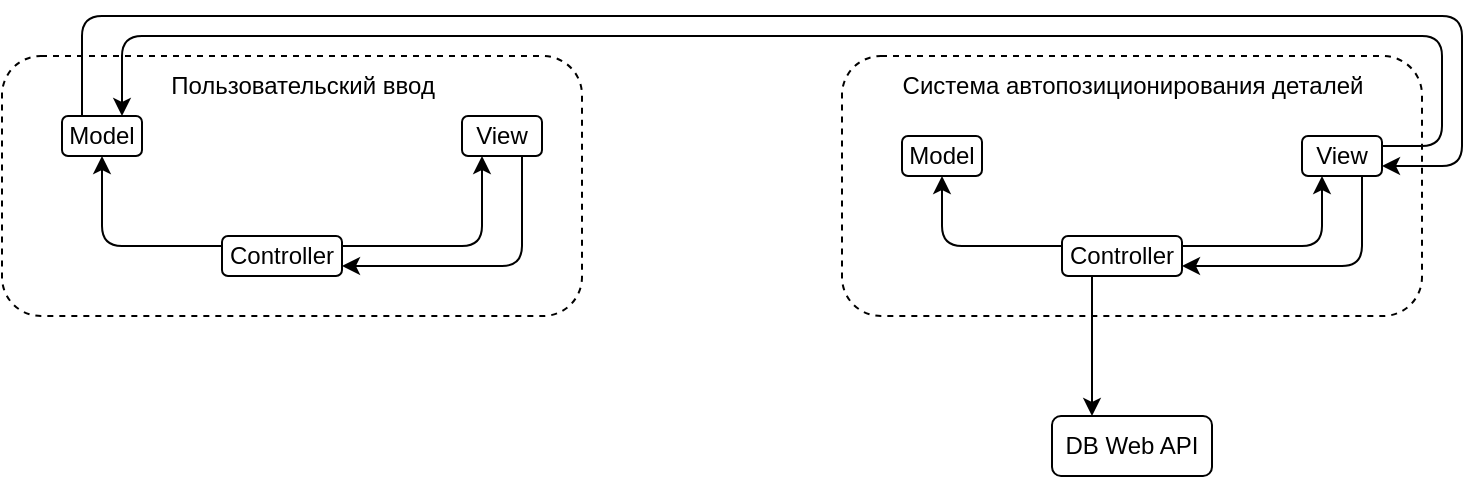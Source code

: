<mxfile version="20.3.0" type="device" pages="3"><diagram id="b2pAXBZ1IymI3xiM9-s3" name="Architecture"><mxGraphModel dx="1422" dy="875" grid="1" gridSize="10" guides="1" tooltips="1" connect="1" arrows="1" fold="1" page="1" pageScale="1" pageWidth="850" pageHeight="1100" math="0" shadow="0"><root><mxCell id="0"/><mxCell id="1" parent="0"/><mxCell id="goWVybBgfBLZY133v8AR-5" value="" style="rounded=1;whiteSpace=wrap;html=1;fillColor=none;dashed=1;" parent="1" vertex="1"><mxGeometry x="470" y="310" width="290" height="130" as="geometry"/></mxCell><mxCell id="goWVybBgfBLZY133v8AR-1" value="Model" style="rounded=1;whiteSpace=wrap;html=1;" parent="1" vertex="1"><mxGeometry x="500" y="350" width="40" height="20" as="geometry"/></mxCell><mxCell id="goWVybBgfBLZY133v8AR-2" value="View" style="rounded=1;whiteSpace=wrap;html=1;" parent="1" vertex="1"><mxGeometry x="700" y="350" width="40" height="20" as="geometry"/></mxCell><mxCell id="goWVybBgfBLZY133v8AR-4" value="Controller" style="rounded=1;whiteSpace=wrap;html=1;" parent="1" vertex="1"><mxGeometry x="580" y="400" width="60" height="20" as="geometry"/></mxCell><mxCell id="goWVybBgfBLZY133v8AR-6" value="" style="endArrow=classic;html=1;rounded=1;exitX=0.75;exitY=1;exitDx=0;exitDy=0;entryX=1;entryY=0.75;entryDx=0;entryDy=0;" parent="1" source="goWVybBgfBLZY133v8AR-2" target="goWVybBgfBLZY133v8AR-4" edge="1"><mxGeometry width="50" height="50" relative="1" as="geometry"><mxPoint x="660" y="410" as="sourcePoint"/><mxPoint x="710" y="360" as="targetPoint"/><Array as="points"><mxPoint x="730" y="415"/></Array></mxGeometry></mxCell><mxCell id="goWVybBgfBLZY133v8AR-7" value="" style="endArrow=classic;html=1;rounded=1;exitX=0;exitY=0.25;exitDx=0;exitDy=0;entryX=0.5;entryY=1;entryDx=0;entryDy=0;" parent="1" source="goWVybBgfBLZY133v8AR-4" target="goWVybBgfBLZY133v8AR-1" edge="1"><mxGeometry width="50" height="50" relative="1" as="geometry"><mxPoint x="470" y="440" as="sourcePoint"/><mxPoint x="520" y="390" as="targetPoint"/><Array as="points"><mxPoint x="520" y="405"/></Array></mxGeometry></mxCell><mxCell id="goWVybBgfBLZY133v8AR-8" value="" style="endArrow=classic;html=1;rounded=1;exitX=1;exitY=0.25;exitDx=0;exitDy=0;entryX=0.25;entryY=1;entryDx=0;entryDy=0;" parent="1" source="goWVybBgfBLZY133v8AR-4" target="goWVybBgfBLZY133v8AR-2" edge="1"><mxGeometry width="50" height="50" relative="1" as="geometry"><mxPoint x="570" y="340" as="sourcePoint"/><mxPoint x="620" y="290" as="targetPoint"/><Array as="points"><mxPoint x="710" y="405"/></Array></mxGeometry></mxCell><mxCell id="goWVybBgfBLZY133v8AR-15" value="" style="rounded=1;whiteSpace=wrap;html=1;fillColor=none;dashed=1;" parent="1" vertex="1"><mxGeometry x="50" y="310" width="290" height="130" as="geometry"/></mxCell><mxCell id="goWVybBgfBLZY133v8AR-16" value="Model" style="rounded=1;whiteSpace=wrap;html=1;" parent="1" vertex="1"><mxGeometry x="80" y="340" width="40" height="20" as="geometry"/></mxCell><mxCell id="goWVybBgfBLZY133v8AR-17" value="View" style="rounded=1;whiteSpace=wrap;html=1;" parent="1" vertex="1"><mxGeometry x="280" y="340" width="40" height="20" as="geometry"/></mxCell><mxCell id="goWVybBgfBLZY133v8AR-18" value="Controller" style="rounded=1;whiteSpace=wrap;html=1;" parent="1" vertex="1"><mxGeometry x="160" y="400" width="60" height="20" as="geometry"/></mxCell><mxCell id="goWVybBgfBLZY133v8AR-19" value="" style="endArrow=classic;html=1;rounded=1;exitX=0.75;exitY=1;exitDx=0;exitDy=0;entryX=1;entryY=0.75;entryDx=0;entryDy=0;" parent="1" source="goWVybBgfBLZY133v8AR-17" target="goWVybBgfBLZY133v8AR-18" edge="1"><mxGeometry width="50" height="50" relative="1" as="geometry"><mxPoint x="240" y="410" as="sourcePoint"/><mxPoint x="290" y="360" as="targetPoint"/><Array as="points"><mxPoint x="310" y="415"/></Array></mxGeometry></mxCell><mxCell id="goWVybBgfBLZY133v8AR-20" value="" style="endArrow=classic;html=1;rounded=1;exitX=0;exitY=0.25;exitDx=0;exitDy=0;entryX=0.5;entryY=1;entryDx=0;entryDy=0;" parent="1" source="goWVybBgfBLZY133v8AR-18" target="goWVybBgfBLZY133v8AR-16" edge="1"><mxGeometry width="50" height="50" relative="1" as="geometry"><mxPoint x="50" y="440" as="sourcePoint"/><mxPoint x="100" y="390" as="targetPoint"/><Array as="points"><mxPoint x="100" y="405"/></Array></mxGeometry></mxCell><mxCell id="goWVybBgfBLZY133v8AR-21" value="" style="endArrow=classic;html=1;rounded=1;exitX=1;exitY=0.25;exitDx=0;exitDy=0;entryX=0.25;entryY=1;entryDx=0;entryDy=0;" parent="1" source="goWVybBgfBLZY133v8AR-18" target="goWVybBgfBLZY133v8AR-17" edge="1"><mxGeometry width="50" height="50" relative="1" as="geometry"><mxPoint x="150" y="340" as="sourcePoint"/><mxPoint x="200" y="290" as="targetPoint"/><Array as="points"><mxPoint x="290" y="405"/></Array></mxGeometry></mxCell><mxCell id="goWVybBgfBLZY133v8AR-22" value="Пользовательский ввод" style="text;html=1;align=center;verticalAlign=middle;resizable=0;points=[];autosize=1;strokeColor=none;fillColor=none;" parent="1" vertex="1"><mxGeometry x="120" y="310" width="160" height="30" as="geometry"/></mxCell><mxCell id="goWVybBgfBLZY133v8AR-23" value="Система автопозиционирования деталей" style="text;html=1;align=center;verticalAlign=middle;resizable=0;points=[];autosize=1;strokeColor=none;fillColor=none;" parent="1" vertex="1"><mxGeometry x="490" y="310" width="250" height="30" as="geometry"/></mxCell><mxCell id="goWVybBgfBLZY133v8AR-24" value="DB Web API" style="rounded=1;whiteSpace=wrap;html=1;" parent="1" vertex="1"><mxGeometry x="575" y="490" width="80" height="30" as="geometry"/></mxCell><mxCell id="goWVybBgfBLZY133v8AR-25" value="" style="endArrow=classic;html=1;rounded=1;entryX=0.25;entryY=0;entryDx=0;entryDy=0;exitX=0.25;exitY=1;exitDx=0;exitDy=0;" parent="1" source="goWVybBgfBLZY133v8AR-4" target="goWVybBgfBLZY133v8AR-24" edge="1"><mxGeometry width="50" height="50" relative="1" as="geometry"><mxPoint x="420" y="575" as="sourcePoint"/><mxPoint x="470" y="525" as="targetPoint"/></mxGeometry></mxCell><mxCell id="goWVybBgfBLZY133v8AR-26" value="" style="endArrow=classic;html=1;rounded=1;exitX=0.25;exitY=0;exitDx=0;exitDy=0;entryX=1;entryY=0.75;entryDx=0;entryDy=0;" parent="1" source="goWVybBgfBLZY133v8AR-16" target="goWVybBgfBLZY133v8AR-2" edge="1"><mxGeometry width="50" height="50" relative="1" as="geometry"><mxPoint x="360" y="300" as="sourcePoint"/><mxPoint x="690" y="260" as="targetPoint"/><Array as="points"><mxPoint x="90" y="290"/><mxPoint x="780" y="290"/><mxPoint x="780" y="365"/></Array></mxGeometry></mxCell><mxCell id="goWVybBgfBLZY133v8AR-34" value="" style="endArrow=classic;html=1;rounded=1;exitX=1;exitY=0.25;exitDx=0;exitDy=0;entryX=0.75;entryY=0;entryDx=0;entryDy=0;" parent="1" source="goWVybBgfBLZY133v8AR-2" target="goWVybBgfBLZY133v8AR-16" edge="1"><mxGeometry width="50" height="50" relative="1" as="geometry"><mxPoint x="420" y="410" as="sourcePoint"/><mxPoint x="160" y="300" as="targetPoint"/><Array as="points"><mxPoint x="770" y="355"/><mxPoint x="770" y="300"/><mxPoint x="110" y="300"/></Array></mxGeometry></mxCell></root></mxGraphModel></diagram><diagram id="29oqQ84dLJjpWLytw2sZ" name="Class Diagram"><mxGraphModel dx="1422" dy="875" grid="1" gridSize="10" guides="1" tooltips="1" connect="1" arrows="1" fold="1" page="1" pageScale="1" pageWidth="850" pageHeight="1100" math="0" shadow="0"><root><mxCell id="0"/><mxCell id="1" parent="0"/><mxCell id="BbXXG1fr8B5Lqqo5JhzH-68" value="" style="rounded=1;whiteSpace=wrap;html=1;fillColor=none;dashed=1;" parent="1" vertex="1"><mxGeometry x="380" y="430" width="400" height="220" as="geometry"/></mxCell><mxCell id="BbXXG1fr8B5Lqqo5JhzH-1" value="SingulaView" style="swimlane;fontStyle=1;align=center;verticalAlign=top;childLayout=stackLayout;horizontal=1;startSize=26;horizontalStack=0;resizeParent=1;resizeParentMax=0;resizeLast=0;collapsible=1;marginBottom=0;" parent="1" vertex="1"><mxGeometry x="100" y="200" width="160" height="86" as="geometry"/></mxCell><mxCell id="BbXXG1fr8B5Lqqo5JhzH-2" value="+ field: type" style="text;strokeColor=none;fillColor=none;align=left;verticalAlign=top;spacingLeft=4;spacingRight=4;overflow=hidden;rotatable=0;points=[[0,0.5],[1,0.5]];portConstraint=eastwest;" parent="BbXXG1fr8B5Lqqo5JhzH-1" vertex="1"><mxGeometry y="26" width="160" height="26" as="geometry"/></mxCell><mxCell id="BbXXG1fr8B5Lqqo5JhzH-3" value="" style="line;strokeWidth=1;fillColor=none;align=left;verticalAlign=middle;spacingTop=-1;spacingLeft=3;spacingRight=3;rotatable=0;labelPosition=right;points=[];portConstraint=eastwest;strokeColor=inherit;" parent="BbXXG1fr8B5Lqqo5JhzH-1" vertex="1"><mxGeometry y="52" width="160" height="8" as="geometry"/></mxCell><mxCell id="BbXXG1fr8B5Lqqo5JhzH-4" value="+ method(type): type" style="text;strokeColor=none;fillColor=none;align=left;verticalAlign=top;spacingLeft=4;spacingRight=4;overflow=hidden;rotatable=0;points=[[0,0.5],[1,0.5]];portConstraint=eastwest;" parent="BbXXG1fr8B5Lqqo5JhzH-1" vertex="1"><mxGeometry y="60" width="160" height="26" as="geometry"/></mxCell><mxCell id="BbXXG1fr8B5Lqqo5JhzH-5" value="MonoBehaviour" style="swimlane;fontStyle=1;align=center;verticalAlign=top;childLayout=stackLayout;horizontal=1;startSize=26;horizontalStack=0;resizeParent=1;resizeParentMax=0;resizeLast=0;collapsible=1;marginBottom=0;" parent="1" vertex="1"><mxGeometry x="100" y="50" width="160" height="86" as="geometry"/></mxCell><mxCell id="BbXXG1fr8B5Lqqo5JhzH-6" value="+ field: type" style="text;strokeColor=none;fillColor=none;align=left;verticalAlign=top;spacingLeft=4;spacingRight=4;overflow=hidden;rotatable=0;points=[[0,0.5],[1,0.5]];portConstraint=eastwest;" parent="BbXXG1fr8B5Lqqo5JhzH-5" vertex="1"><mxGeometry y="26" width="160" height="26" as="geometry"/></mxCell><mxCell id="BbXXG1fr8B5Lqqo5JhzH-7" value="" style="line;strokeWidth=1;fillColor=none;align=left;verticalAlign=middle;spacingTop=-1;spacingLeft=3;spacingRight=3;rotatable=0;labelPosition=right;points=[];portConstraint=eastwest;strokeColor=inherit;" parent="BbXXG1fr8B5Lqqo5JhzH-5" vertex="1"><mxGeometry y="52" width="160" height="8" as="geometry"/></mxCell><mxCell id="BbXXG1fr8B5Lqqo5JhzH-8" value="+ method(type): type" style="text;strokeColor=none;fillColor=none;align=left;verticalAlign=top;spacingLeft=4;spacingRight=4;overflow=hidden;rotatable=0;points=[[0,0.5],[1,0.5]];portConstraint=eastwest;" parent="BbXXG1fr8B5Lqqo5JhzH-5" vertex="1"><mxGeometry y="60" width="160" height="26" as="geometry"/></mxCell><mxCell id="BbXXG1fr8B5Lqqo5JhzH-9" value="" style="endArrow=block;endSize=6;endFill=0;html=1;rounded=1;" parent="1" source="BbXXG1fr8B5Lqqo5JhzH-1" target="BbXXG1fr8B5Lqqo5JhzH-5" edge="1"><mxGeometry width="160" relative="1" as="geometry"><mxPoint x="120" y="230" as="sourcePoint"/><mxPoint x="280" y="230" as="targetPoint"/></mxGeometry></mxCell><mxCell id="BbXXG1fr8B5Lqqo5JhzH-10" value="SingulaController" style="swimlane;fontStyle=1;align=center;verticalAlign=top;childLayout=stackLayout;horizontal=1;startSize=26;horizontalStack=0;resizeParent=1;resizeParentMax=0;resizeLast=0;collapsible=1;marginBottom=0;" parent="1" vertex="1"><mxGeometry x="400" y="200" width="160" height="86" as="geometry"><mxRectangle x="400" y="200" width="140" height="30" as="alternateBounds"/></mxGeometry></mxCell><mxCell id="BbXXG1fr8B5Lqqo5JhzH-11" value="+ field: type" style="text;strokeColor=none;fillColor=none;align=left;verticalAlign=top;spacingLeft=4;spacingRight=4;overflow=hidden;rotatable=0;points=[[0,0.5],[1,0.5]];portConstraint=eastwest;" parent="BbXXG1fr8B5Lqqo5JhzH-10" vertex="1"><mxGeometry y="26" width="160" height="26" as="geometry"/></mxCell><mxCell id="BbXXG1fr8B5Lqqo5JhzH-12" value="" style="line;strokeWidth=1;fillColor=none;align=left;verticalAlign=middle;spacingTop=-1;spacingLeft=3;spacingRight=3;rotatable=0;labelPosition=right;points=[];portConstraint=eastwest;strokeColor=inherit;" parent="BbXXG1fr8B5Lqqo5JhzH-10" vertex="1"><mxGeometry y="52" width="160" height="8" as="geometry"/></mxCell><mxCell id="BbXXG1fr8B5Lqqo5JhzH-13" value="+ method(type): type" style="text;strokeColor=none;fillColor=none;align=left;verticalAlign=top;spacingLeft=4;spacingRight=4;overflow=hidden;rotatable=0;points=[[0,0.5],[1,0.5]];portConstraint=eastwest;" parent="BbXXG1fr8B5Lqqo5JhzH-10" vertex="1"><mxGeometry y="60" width="160" height="26" as="geometry"/></mxCell><mxCell id="BbXXG1fr8B5Lqqo5JhzH-59" value="«interface» &#10;IEvent" style="swimlane;fontStyle=1;align=center;verticalAlign=top;childLayout=stackLayout;horizontal=1;startSize=40;horizontalStack=0;resizeParent=1;resizeParentMax=0;resizeLast=0;collapsible=1;marginBottom=0;" parent="1" vertex="1"><mxGeometry x="120" y="370" width="200" height="100" as="geometry"><mxRectangle x="400" y="200" width="140" height="30" as="alternateBounds"/></mxGeometry></mxCell><mxCell id="o3riQSFoW7DqZHxAbsu9-1" value="+ RegisterPimple(pimple: IPimple)" style="text;strokeColor=none;fillColor=none;align=left;verticalAlign=top;spacingLeft=4;spacingRight=4;overflow=hidden;rotatable=0;points=[[0,0.5],[1,0.5]];portConstraint=eastwest;" parent="BbXXG1fr8B5Lqqo5JhzH-59" vertex="1"><mxGeometry y="40" width="200" height="30" as="geometry"/></mxCell><mxCell id="BbXXG1fr8B5Lqqo5JhzH-62" value="+ Notify()" style="text;strokeColor=none;fillColor=none;align=left;verticalAlign=top;spacingLeft=4;spacingRight=4;overflow=hidden;rotatable=0;points=[[0,0.5],[1,0.5]];portConstraint=eastwest;" parent="BbXXG1fr8B5Lqqo5JhzH-59" vertex="1"><mxGeometry y="70" width="200" height="30" as="geometry"/></mxCell><mxCell id="BbXXG1fr8B5Lqqo5JhzH-63" value="TriggerEvent" style="swimlane;fontStyle=1;align=center;verticalAlign=top;childLayout=stackLayout;horizontal=1;startSize=26;horizontalStack=0;resizeParent=1;resizeParentMax=0;resizeLast=0;collapsible=1;marginBottom=0;" parent="1" vertex="1"><mxGeometry x="105" y="550" width="230" height="86" as="geometry"/></mxCell><mxCell id="BbXXG1fr8B5Lqqo5JhzH-65" value="" style="line;strokeWidth=1;fillColor=none;align=left;verticalAlign=middle;spacingTop=-1;spacingLeft=3;spacingRight=3;rotatable=0;labelPosition=right;points=[];portConstraint=eastwest;strokeColor=inherit;" parent="BbXXG1fr8B5Lqqo5JhzH-63" vertex="1"><mxGeometry y="26" width="230" height="8" as="geometry"/></mxCell><mxCell id="o3riQSFoW7DqZHxAbsu9-2" value="+ RegisterPimple(pimple: IPimple)" style="text;strokeColor=none;fillColor=none;align=left;verticalAlign=top;spacingLeft=4;spacingRight=4;overflow=hidden;rotatable=0;points=[[0,0.5],[1,0.5]];portConstraint=eastwest;" parent="BbXXG1fr8B5Lqqo5JhzH-63" vertex="1"><mxGeometry y="34" width="230" height="26" as="geometry"/></mxCell><mxCell id="BbXXG1fr8B5Lqqo5JhzH-66" value="+ Notify()" style="text;strokeColor=none;fillColor=none;align=left;verticalAlign=top;spacingLeft=4;spacingRight=4;overflow=hidden;rotatable=0;points=[[0,0.5],[1,0.5]];portConstraint=eastwest;" parent="BbXXG1fr8B5Lqqo5JhzH-63" vertex="1"><mxGeometry y="60" width="230" height="26" as="geometry"/></mxCell><mxCell id="BbXXG1fr8B5Lqqo5JhzH-67" value="" style="endArrow=block;endSize=6;endFill=0;html=1;rounded=1;dashed=1;" parent="1" source="BbXXG1fr8B5Lqqo5JhzH-63" target="BbXXG1fr8B5Lqqo5JhzH-59" edge="1"><mxGeometry width="160" relative="1" as="geometry"><mxPoint x="330" y="344" as="sourcePoint"/><mxPoint x="330" y="280" as="targetPoint"/></mxGeometry></mxCell><mxCell id="BbXXG1fr8B5Lqqo5JhzH-69" value="View" style="text;html=1;align=center;verticalAlign=middle;resizable=0;points=[];autosize=1;strokeColor=none;fillColor=none;" parent="1" vertex="1"><mxGeometry x="550" y="430" width="50" height="30" as="geometry"/></mxCell><mxCell id="BbXXG1fr8B5Lqqo5JhzH-70" value="" style="rounded=1;whiteSpace=wrap;html=1;fillColor=none;dashed=1;" parent="1" vertex="1"><mxGeometry x="830" y="430" width="400" height="220" as="geometry"/></mxCell><mxCell id="BbXXG1fr8B5Lqqo5JhzH-71" value="Controller" style="text;html=1;align=center;verticalAlign=middle;resizable=0;points=[];autosize=1;strokeColor=none;fillColor=none;" parent="1" vertex="1"><mxGeometry x="985" y="430" width="80" height="30" as="geometry"/></mxCell><mxCell id="BbXXG1fr8B5Lqqo5JhzH-72" value="" style="rounded=1;whiteSpace=wrap;html=1;fillColor=none;dashed=1;" parent="1" vertex="1"><mxGeometry x="610" y="740" width="400" height="220" as="geometry"/></mxCell><mxCell id="BbXXG1fr8B5Lqqo5JhzH-73" value="Model" style="text;html=1;align=center;verticalAlign=middle;resizable=0;points=[];autosize=1;strokeColor=none;fillColor=none;" parent="1" vertex="1"><mxGeometry x="775" y="740" width="60" height="30" as="geometry"/></mxCell><mxCell id="BbXXG1fr8B5Lqqo5JhzH-74" value="«interface» &#10;IPimple" style="swimlane;fontStyle=1;align=center;verticalAlign=top;childLayout=stackLayout;horizontal=1;startSize=40;horizontalStack=0;resizeParent=1;resizeParentMax=0;resizeLast=0;collapsible=1;marginBottom=0;" parent="1" vertex="1"><mxGeometry x="100" y="680" width="190" height="70" as="geometry"><mxRectangle x="400" y="200" width="140" height="30" as="alternateBounds"/></mxGeometry></mxCell><mxCell id="BbXXG1fr8B5Lqqo5JhzH-75" value="+ Update(otherCollider: Collider)" style="text;strokeColor=none;fillColor=none;align=left;verticalAlign=top;spacingLeft=4;spacingRight=4;overflow=hidden;rotatable=0;points=[[0,0.5],[1,0.5]];portConstraint=eastwest;" parent="BbXXG1fr8B5Lqqo5JhzH-74" vertex="1"><mxGeometry y="40" width="190" height="30" as="geometry"/></mxCell><mxCell id="o3riQSFoW7DqZHxAbsu9-3" value="Pimple" style="swimlane;fontStyle=1;align=center;verticalAlign=top;childLayout=stackLayout;horizontal=1;startSize=26;horizontalStack=0;resizeParent=1;resizeParentMax=0;resizeLast=0;collapsible=1;marginBottom=0;" parent="1" vertex="1"><mxGeometry x="80" y="790" width="230" height="86" as="geometry"/></mxCell><mxCell id="o3riQSFoW7DqZHxAbsu9-4" value="" style="line;strokeWidth=1;fillColor=none;align=left;verticalAlign=middle;spacingTop=-1;spacingLeft=3;spacingRight=3;rotatable=0;labelPosition=right;points=[];portConstraint=eastwest;strokeColor=inherit;" parent="o3riQSFoW7DqZHxAbsu9-3" vertex="1"><mxGeometry y="26" width="230" height="8" as="geometry"/></mxCell><mxCell id="o3riQSFoW7DqZHxAbsu9-5" value="+ RegisterPimple(pimple: IPimple)" style="text;strokeColor=none;fillColor=none;align=left;verticalAlign=top;spacingLeft=4;spacingRight=4;overflow=hidden;rotatable=0;points=[[0,0.5],[1,0.5]];portConstraint=eastwest;" parent="o3riQSFoW7DqZHxAbsu9-3" vertex="1"><mxGeometry y="34" width="230" height="26" as="geometry"/></mxCell><mxCell id="o3riQSFoW7DqZHxAbsu9-6" value="+ Notify()" style="text;strokeColor=none;fillColor=none;align=left;verticalAlign=top;spacingLeft=4;spacingRight=4;overflow=hidden;rotatable=0;points=[[0,0.5],[1,0.5]];portConstraint=eastwest;" parent="o3riQSFoW7DqZHxAbsu9-3" vertex="1"><mxGeometry y="60" width="230" height="26" as="geometry"/></mxCell></root></mxGraphModel></diagram><diagram id="g_CChOWIF5qeRqSnTq9i" name="Component Diagram"><mxGraphModel dx="2844" dy="1750" grid="1" gridSize="5" guides="1" tooltips="1" connect="1" arrows="1" fold="1" page="1" pageScale="1" pageWidth="850" pageHeight="1100" math="0" shadow="0"><root><mxCell id="0"/><mxCell id="1" parent="0"/><mxCell id="d7E1Ib1OropEkKlCk-B1-68" value="«component»&lt;br&gt;&lt;b&gt;Система автопозиционирования деталей сборок&lt;/b&gt;" style="html=1;dropTarget=0;strokeColor=#000000;verticalAlign=top;fillColor=#dae8fc;" vertex="1" parent="1"><mxGeometry x="1880" y="40" width="1120" height="920" as="geometry"/></mxCell><mxCell id="d7E1Ib1OropEkKlCk-B1-69" value="" style="shape=module;jettyWidth=8;jettyHeight=4;strokeColor=#000000;" vertex="1" parent="d7E1Ib1OropEkKlCk-B1-68"><mxGeometry x="1" width="20" height="20" relative="1" as="geometry"><mxPoint x="-27" y="7" as="offset"/></mxGeometry></mxCell><mxCell id="jCwA3_rrzpIC2rxLFmUZ-56" value="«component»&lt;br&gt;&lt;b&gt;Виртуальный тренажер &lt;br&gt;быстрого прототипирования&lt;/b&gt;" style="html=1;dropTarget=0;fillColor=#dae8fc;strokeColor=#000000;verticalAlign=middle;" vertex="1" parent="1"><mxGeometry x="1210" y="140" width="210" height="100" as="geometry"/></mxCell><mxCell id="jCwA3_rrzpIC2rxLFmUZ-57" value="" style="shape=module;jettyWidth=8;jettyHeight=4;" vertex="1" parent="jCwA3_rrzpIC2rxLFmUZ-56"><mxGeometry x="1" width="20" height="20" relative="1" as="geometry"><mxPoint x="-27" y="7" as="offset"/></mxGeometry></mxCell><mxCell id="jCwA3_rrzpIC2rxLFmUZ-32" value="«component»&lt;br&gt;&lt;b&gt;Системы разрабатываемые другими студентами&lt;/b&gt;" style="html=1;dropTarget=0;fillColor=#dae8fc;strokeColor=#000000;verticalAlign=top;" vertex="1" parent="1"><mxGeometry x="220" y="70" width="400" height="410" as="geometry"/></mxCell><mxCell id="jCwA3_rrzpIC2rxLFmUZ-33" value="" style="shape=module;jettyWidth=8;jettyHeight=4;" vertex="1" parent="jCwA3_rrzpIC2rxLFmUZ-32"><mxGeometry x="1" width="20" height="20" relative="1" as="geometry"><mxPoint x="-27" y="7" as="offset"/></mxGeometry></mxCell><mxCell id="jCwA3_rrzpIC2rxLFmUZ-1" value="«component»&lt;br&gt;&lt;b&gt;Система автопозиционирования &lt;br&gt;деталей сборок&lt;/b&gt;" style="html=1;dropTarget=0;" vertex="1" parent="1"><mxGeometry x="820" y="140" width="210" height="100" as="geometry"/></mxCell><mxCell id="jCwA3_rrzpIC2rxLFmUZ-2" value="" style="shape=module;jettyWidth=8;jettyHeight=4;" vertex="1" parent="jCwA3_rrzpIC2rxLFmUZ-1"><mxGeometry x="1" width="20" height="20" relative="1" as="geometry"><mxPoint x="-27" y="7" as="offset"/></mxGeometry></mxCell><mxCell id="jCwA3_rrzpIC2rxLFmUZ-3" value="" style="rounded=0;orthogonalLoop=1;jettySize=auto;html=1;endArrow=none;endFill=0;sketch=0;sourcePerimeterSpacing=0;targetPerimeterSpacing=0;exitX=1;exitY=0.75;exitDx=0;exitDy=0;" edge="1" target="jCwA3_rrzpIC2rxLFmUZ-5" parent="1" source="jCwA3_rrzpIC2rxLFmUZ-1"><mxGeometry relative="1" as="geometry"><mxPoint x="1130" y="215" as="sourcePoint"/></mxGeometry></mxCell><mxCell id="jCwA3_rrzpIC2rxLFmUZ-4" value="" style="rounded=0;orthogonalLoop=1;jettySize=auto;html=1;endArrow=halfCircle;endFill=0;entryX=0.5;entryY=0.5;endSize=6;strokeWidth=1;sketch=0;exitX=0;exitY=0.75;exitDx=0;exitDy=0;" edge="1" target="jCwA3_rrzpIC2rxLFmUZ-5" parent="1" source="jCwA3_rrzpIC2rxLFmUZ-56"><mxGeometry relative="1" as="geometry"><mxPoint x="1240" y="215" as="sourcePoint"/></mxGeometry></mxCell><mxCell id="jCwA3_rrzpIC2rxLFmUZ-5" value="" style="ellipse;whiteSpace=wrap;html=1;align=center;aspect=fixed;resizable=0;points=[];outlineConnect=0;sketch=0;" vertex="1" parent="1"><mxGeometry x="1100" y="210" width="10" height="10" as="geometry"/></mxCell><mxCell id="jCwA3_rrzpIC2rxLFmUZ-6" value="" style="rounded=0;orthogonalLoop=1;jettySize=auto;html=1;endArrow=none;endFill=0;sketch=0;sourcePerimeterSpacing=0;targetPerimeterSpacing=0;exitX=1;exitY=0.25;exitDx=0;exitDy=0;" edge="1" target="jCwA3_rrzpIC2rxLFmUZ-8" parent="1" source="jCwA3_rrzpIC2rxLFmUZ-1"><mxGeometry relative="1" as="geometry"><mxPoint x="1105" y="180" as="sourcePoint"/></mxGeometry></mxCell><mxCell id="jCwA3_rrzpIC2rxLFmUZ-7" value="" style="rounded=0;orthogonalLoop=1;jettySize=auto;html=1;endArrow=halfCircle;endFill=0;entryX=0.5;entryY=0.5;endSize=6;strokeWidth=1;sketch=0;exitX=0;exitY=0.25;exitDx=0;exitDy=0;" edge="1" target="jCwA3_rrzpIC2rxLFmUZ-8" parent="1" source="jCwA3_rrzpIC2rxLFmUZ-56"><mxGeometry relative="1" as="geometry"><mxPoint x="1240" y="165" as="sourcePoint"/></mxGeometry></mxCell><mxCell id="jCwA3_rrzpIC2rxLFmUZ-8" value="" style="ellipse;whiteSpace=wrap;html=1;align=center;aspect=fixed;resizable=0;points=[];outlineConnect=0;sketch=0;" vertex="1" parent="1"><mxGeometry x="1100" y="160" width="10" height="10" as="geometry"/></mxCell><mxCell id="jCwA3_rrzpIC2rxLFmUZ-13" value="Модели сборок сложных технических систем" style="rounded=1;whiteSpace=wrap;html=1;strokeColor=none;fillColor=none;" vertex="1" parent="1"><mxGeometry x="1050" y="120" width="150" height="40" as="geometry"/></mxCell><mxCell id="jCwA3_rrzpIC2rxLFmUZ-14" value="Информация о прогрессе сборки" style="rounded=1;whiteSpace=wrap;html=1;strokeColor=none;fillColor=none;" vertex="1" parent="1"><mxGeometry x="1035" y="220" width="140" height="40" as="geometry"/></mxCell><mxCell id="jCwA3_rrzpIC2rxLFmUZ-15" value="«component»&lt;br&gt;&lt;b&gt;Система интеграции базы данных &lt;br&gt;для хранения моделей &lt;br&gt;компонентов сборки&lt;/b&gt;" style="html=1;dropTarget=0;" vertex="1" parent="1"><mxGeometry x="300" y="140" width="220" height="100" as="geometry"/></mxCell><mxCell id="jCwA3_rrzpIC2rxLFmUZ-16" value="" style="shape=module;jettyWidth=8;jettyHeight=4;" vertex="1" parent="jCwA3_rrzpIC2rxLFmUZ-15"><mxGeometry x="1" width="20" height="20" relative="1" as="geometry"><mxPoint x="-27" y="7" as="offset"/></mxGeometry></mxCell><mxCell id="jCwA3_rrzpIC2rxLFmUZ-17" value="" style="rounded=0;orthogonalLoop=1;jettySize=auto;html=1;endArrow=none;endFill=0;sketch=0;sourcePerimeterSpacing=0;targetPerimeterSpacing=0;exitX=1;exitY=0.5;exitDx=0;exitDy=0;" edge="1" target="jCwA3_rrzpIC2rxLFmUZ-19" parent="1" source="jCwA3_rrzpIC2rxLFmUZ-36"><mxGeometry relative="1" as="geometry"><mxPoint x="610" y="80" as="sourcePoint"/><Array as="points"/></mxGeometry></mxCell><mxCell id="jCwA3_rrzpIC2rxLFmUZ-18" value="" style="rounded=0;orthogonalLoop=1;jettySize=auto;html=1;endArrow=halfCircle;endFill=0;entryX=0.5;entryY=0.5;endSize=6;strokeWidth=1;sketch=0;exitX=0;exitY=0.25;exitDx=0;exitDy=0;" edge="1" target="jCwA3_rrzpIC2rxLFmUZ-19" parent="1" source="jCwA3_rrzpIC2rxLFmUZ-1"><mxGeometry relative="1" as="geometry"><mxPoint x="750" y="140" as="sourcePoint"/><Array as="points"><mxPoint x="800" y="115"/></Array></mxGeometry></mxCell><mxCell id="jCwA3_rrzpIC2rxLFmUZ-19" value="" style="ellipse;whiteSpace=wrap;html=1;align=center;aspect=fixed;resizable=0;points=[];outlineConnect=0;sketch=0;" vertex="1" parent="1"><mxGeometry x="750" y="110" width="10" height="10" as="geometry"/></mxCell><mxCell id="jCwA3_rrzpIC2rxLFmUZ-20" value="" style="rounded=0;orthogonalLoop=1;jettySize=auto;html=1;endArrow=none;endFill=0;sketch=0;sourcePerimeterSpacing=0;targetPerimeterSpacing=0;exitX=1;exitY=0.5;exitDx=0;exitDy=0;" edge="1" target="jCwA3_rrzpIC2rxLFmUZ-22" parent="1" source="jCwA3_rrzpIC2rxLFmUZ-37"><mxGeometry relative="1" as="geometry"><mxPoint x="600" y="245" as="sourcePoint"/></mxGeometry></mxCell><mxCell id="jCwA3_rrzpIC2rxLFmUZ-21" value="" style="rounded=0;orthogonalLoop=1;jettySize=auto;html=1;endArrow=halfCircle;endFill=0;entryX=0.5;entryY=0.5;endSize=6;strokeWidth=1;sketch=0;exitX=0;exitY=0.5;exitDx=0;exitDy=0;" edge="1" target="jCwA3_rrzpIC2rxLFmUZ-22" parent="1" source="jCwA3_rrzpIC2rxLFmUZ-1"><mxGeometry relative="1" as="geometry"><mxPoint x="760" y="245" as="sourcePoint"/></mxGeometry></mxCell><mxCell id="jCwA3_rrzpIC2rxLFmUZ-22" value="" style="ellipse;whiteSpace=wrap;html=1;align=center;aspect=fixed;resizable=0;points=[];outlineConnect=0;sketch=0;" vertex="1" parent="1"><mxGeometry x="750" y="185" width="10" height="10" as="geometry"/></mxCell><mxCell id="jCwA3_rrzpIC2rxLFmUZ-23" value="" style="rounded=0;orthogonalLoop=1;jettySize=auto;html=1;endArrow=none;endFill=0;sketch=0;sourcePerimeterSpacing=0;targetPerimeterSpacing=0;exitX=1;exitY=0.5;exitDx=0;exitDy=0;" edge="1" target="jCwA3_rrzpIC2rxLFmUZ-25" parent="1" source="jCwA3_rrzpIC2rxLFmUZ-38"><mxGeometry relative="1" as="geometry"><mxPoint x="620" y="250" as="sourcePoint"/><Array as="points"/></mxGeometry></mxCell><mxCell id="jCwA3_rrzpIC2rxLFmUZ-24" value="" style="rounded=0;orthogonalLoop=1;jettySize=auto;html=1;endArrow=halfCircle;endFill=0;entryX=0.5;entryY=0.5;endSize=6;strokeWidth=1;sketch=0;exitX=0;exitY=0.75;exitDx=0;exitDy=0;" edge="1" target="jCwA3_rrzpIC2rxLFmUZ-25" parent="1" source="jCwA3_rrzpIC2rxLFmUZ-1"><mxGeometry relative="1" as="geometry"><mxPoint x="750" y="255" as="sourcePoint"/><Array as="points"><mxPoint x="800" y="265"/></Array></mxGeometry></mxCell><mxCell id="jCwA3_rrzpIC2rxLFmUZ-25" value="" style="ellipse;whiteSpace=wrap;html=1;align=center;aspect=fixed;resizable=0;points=[];outlineConnect=0;sketch=0;" vertex="1" parent="1"><mxGeometry x="750" y="260" width="10" height="10" as="geometry"/></mxCell><mxCell id="jCwA3_rrzpIC2rxLFmUZ-27" value="Файл описывающий места соединений для каждой модели деталей сборки&amp;nbsp;" style="rounded=1;whiteSpace=wrap;html=1;strokeColor=none;fillColor=none;" vertex="1" parent="1"><mxGeometry x="640" y="40" width="160" height="70" as="geometry"/></mxCell><mxCell id="jCwA3_rrzpIC2rxLFmUZ-28" value="Файл описывающий иерархию соединений деталей сборки" style="rounded=1;whiteSpace=wrap;html=1;strokeColor=none;fillColor=none;" vertex="1" parent="1"><mxGeometry x="655" y="130" width="130" height="45" as="geometry"/></mxCell><mxCell id="jCwA3_rrzpIC2rxLFmUZ-29" value="Оптимизированные модели деталей сборок" style="rounded=1;whiteSpace=wrap;html=1;strokeColor=none;fillColor=none;" vertex="1" parent="1"><mxGeometry x="650" y="227.5" width="140" height="25" as="geometry"/></mxCell><mxCell id="jCwA3_rrzpIC2rxLFmUZ-30" value="«component»&lt;br&gt;&lt;b&gt;Система экспорта моделей &lt;br&gt;сложных технических систем&lt;/b&gt;" style="html=1;dropTarget=0;" vertex="1" parent="1"><mxGeometry x="300" y="360" width="220" height="100" as="geometry"/></mxCell><mxCell id="jCwA3_rrzpIC2rxLFmUZ-31" value="" style="shape=module;jettyWidth=8;jettyHeight=4;" vertex="1" parent="jCwA3_rrzpIC2rxLFmUZ-30"><mxGeometry x="1" width="20" height="20" relative="1" as="geometry"><mxPoint x="-27" y="7" as="offset"/></mxGeometry></mxCell><mxCell id="jCwA3_rrzpIC2rxLFmUZ-36" value="" style="rounded=0;whiteSpace=wrap;html=1;fillColor=#dae8fc;strokeColor=#000000;" vertex="1" parent="1"><mxGeometry x="610" y="105" width="20" height="20" as="geometry"/></mxCell><mxCell id="jCwA3_rrzpIC2rxLFmUZ-37" value="" style="rounded=0;whiteSpace=wrap;html=1;fillColor=#dae8fc;strokeColor=#000000;" vertex="1" parent="1"><mxGeometry x="610" y="180" width="20" height="20" as="geometry"/></mxCell><mxCell id="jCwA3_rrzpIC2rxLFmUZ-38" value="" style="rounded=0;whiteSpace=wrap;html=1;fillColor=#dae8fc;strokeColor=#000000;" vertex="1" parent="1"><mxGeometry x="610" y="255" width="20" height="20" as="geometry"/></mxCell><mxCell id="jCwA3_rrzpIC2rxLFmUZ-39" value="" style="rounded=0;orthogonalLoop=1;jettySize=auto;html=1;endArrow=none;endFill=0;sketch=0;sourcePerimeterSpacing=0;targetPerimeterSpacing=0;exitX=1;exitY=0.25;exitDx=0;exitDy=0;" edge="1" target="jCwA3_rrzpIC2rxLFmUZ-41" parent="1" source="jCwA3_rrzpIC2rxLFmUZ-15"><mxGeometry relative="1" as="geometry"><mxPoint x="530" y="105" as="sourcePoint"/></mxGeometry></mxCell><mxCell id="jCwA3_rrzpIC2rxLFmUZ-40" value="" style="rounded=0;orthogonalLoop=1;jettySize=auto;html=1;endArrow=halfCircle;endFill=0;entryX=0.5;entryY=0.5;endSize=6;strokeWidth=1;sketch=0;exitX=0;exitY=0.5;exitDx=0;exitDy=0;" edge="1" target="jCwA3_rrzpIC2rxLFmUZ-41" parent="1" source="jCwA3_rrzpIC2rxLFmUZ-36"><mxGeometry relative="1" as="geometry"><mxPoint x="570" y="105" as="sourcePoint"/></mxGeometry></mxCell><mxCell id="jCwA3_rrzpIC2rxLFmUZ-41" value="" style="ellipse;whiteSpace=wrap;html=1;align=center;aspect=fixed;resizable=0;points=[];outlineConnect=0;sketch=0;strokeColor=#000000;" vertex="1" parent="1"><mxGeometry x="550" y="160" width="10" height="10" as="geometry"/></mxCell><mxCell id="jCwA3_rrzpIC2rxLFmUZ-42" value="" style="rounded=0;orthogonalLoop=1;jettySize=auto;html=1;endArrow=none;endFill=0;sketch=0;sourcePerimeterSpacing=0;targetPerimeterSpacing=0;exitX=1;exitY=0.5;exitDx=0;exitDy=0;" edge="1" target="jCwA3_rrzpIC2rxLFmUZ-44" parent="1" source="jCwA3_rrzpIC2rxLFmUZ-15"><mxGeometry relative="1" as="geometry"><mxPoint x="540" y="200" as="sourcePoint"/></mxGeometry></mxCell><mxCell id="jCwA3_rrzpIC2rxLFmUZ-43" value="" style="rounded=0;orthogonalLoop=1;jettySize=auto;html=1;endArrow=halfCircle;endFill=0;entryX=0.5;entryY=0.5;endSize=6;strokeWidth=1;sketch=0;exitX=0;exitY=0.5;exitDx=0;exitDy=0;" edge="1" target="jCwA3_rrzpIC2rxLFmUZ-44" parent="1" source="jCwA3_rrzpIC2rxLFmUZ-37"><mxGeometry relative="1" as="geometry"><mxPoint x="580" y="200" as="sourcePoint"/></mxGeometry></mxCell><mxCell id="jCwA3_rrzpIC2rxLFmUZ-44" value="" style="ellipse;whiteSpace=wrap;html=1;align=center;aspect=fixed;resizable=0;points=[];outlineConnect=0;sketch=0;strokeColor=#000000;" vertex="1" parent="1"><mxGeometry x="550" y="185" width="10" height="10" as="geometry"/></mxCell><mxCell id="jCwA3_rrzpIC2rxLFmUZ-45" value="" style="rounded=0;orthogonalLoop=1;jettySize=auto;html=1;endArrow=none;endFill=0;sketch=0;sourcePerimeterSpacing=0;targetPerimeterSpacing=0;exitX=1;exitY=0.75;exitDx=0;exitDy=0;" edge="1" target="jCwA3_rrzpIC2rxLFmUZ-47" parent="1" source="jCwA3_rrzpIC2rxLFmUZ-15"><mxGeometry relative="1" as="geometry"><mxPoint x="540" y="245" as="sourcePoint"/></mxGeometry></mxCell><mxCell id="jCwA3_rrzpIC2rxLFmUZ-46" value="" style="rounded=0;orthogonalLoop=1;jettySize=auto;html=1;endArrow=halfCircle;endFill=0;entryX=0.5;entryY=0.5;endSize=6;strokeWidth=1;sketch=0;exitX=0;exitY=0.5;exitDx=0;exitDy=0;" edge="1" target="jCwA3_rrzpIC2rxLFmUZ-47" parent="1" source="jCwA3_rrzpIC2rxLFmUZ-38"><mxGeometry relative="1" as="geometry"><mxPoint x="580" y="245" as="sourcePoint"/></mxGeometry></mxCell><mxCell id="jCwA3_rrzpIC2rxLFmUZ-47" value="" style="ellipse;whiteSpace=wrap;html=1;align=center;aspect=fixed;resizable=0;points=[];outlineConnect=0;sketch=0;strokeColor=#000000;" vertex="1" parent="1"><mxGeometry x="550" y="210" width="10" height="10" as="geometry"/></mxCell><mxCell id="jCwA3_rrzpIC2rxLFmUZ-48" value="" style="rounded=0;orthogonalLoop=1;jettySize=auto;html=1;endArrow=none;endFill=0;sketch=0;sourcePerimeterSpacing=0;targetPerimeterSpacing=0;exitX=0.25;exitY=0;exitDx=0;exitDy=0;" edge="1" target="jCwA3_rrzpIC2rxLFmUZ-50" parent="1" source="jCwA3_rrzpIC2rxLFmUZ-30"><mxGeometry relative="1" as="geometry"><mxPoint x="320" y="295" as="sourcePoint"/></mxGeometry></mxCell><mxCell id="jCwA3_rrzpIC2rxLFmUZ-49" value="" style="rounded=0;orthogonalLoop=1;jettySize=auto;html=1;endArrow=halfCircle;endFill=0;entryX=0.5;entryY=0.5;endSize=6;strokeWidth=1;sketch=0;exitX=0.25;exitY=1;exitDx=0;exitDy=0;" edge="1" target="jCwA3_rrzpIC2rxLFmUZ-50" parent="1" source="jCwA3_rrzpIC2rxLFmUZ-15"><mxGeometry relative="1" as="geometry"><mxPoint x="360" y="295" as="sourcePoint"/></mxGeometry></mxCell><mxCell id="jCwA3_rrzpIC2rxLFmUZ-50" value="" style="ellipse;whiteSpace=wrap;html=1;align=center;aspect=fixed;resizable=0;points=[];outlineConnect=0;sketch=0;strokeColor=#000000;" vertex="1" parent="1"><mxGeometry x="350" y="295" width="10" height="10" as="geometry"/></mxCell><mxCell id="jCwA3_rrzpIC2rxLFmUZ-51" value="" style="rounded=0;orthogonalLoop=1;jettySize=auto;html=1;endArrow=none;endFill=0;sketch=0;sourcePerimeterSpacing=0;targetPerimeterSpacing=0;exitX=0.75;exitY=0;exitDx=0;exitDy=0;" edge="1" target="jCwA3_rrzpIC2rxLFmUZ-53" parent="1" source="jCwA3_rrzpIC2rxLFmUZ-30"><mxGeometry relative="1" as="geometry"><mxPoint x="410" y="275" as="sourcePoint"/></mxGeometry></mxCell><mxCell id="jCwA3_rrzpIC2rxLFmUZ-52" value="" style="rounded=0;orthogonalLoop=1;jettySize=auto;html=1;endArrow=halfCircle;endFill=0;entryX=0.5;entryY=0.5;endSize=6;strokeWidth=1;sketch=0;exitX=0.75;exitY=1;exitDx=0;exitDy=0;" edge="1" target="jCwA3_rrzpIC2rxLFmUZ-53" parent="1" source="jCwA3_rrzpIC2rxLFmUZ-15"><mxGeometry relative="1" as="geometry"><mxPoint x="450" y="275" as="sourcePoint"/></mxGeometry></mxCell><mxCell id="jCwA3_rrzpIC2rxLFmUZ-53" value="" style="ellipse;whiteSpace=wrap;html=1;align=center;aspect=fixed;resizable=0;points=[];outlineConnect=0;sketch=0;strokeColor=#000000;" vertex="1" parent="1"><mxGeometry x="460" y="295" width="10" height="10" as="geometry"/></mxCell><mxCell id="jCwA3_rrzpIC2rxLFmUZ-54" value="Файл описывающий иерархию соединения деталей сборки" style="rounded=1;whiteSpace=wrap;html=1;fillStyle=auto;fillColor=none;strokeColor=none;" vertex="1" parent="1"><mxGeometry x="470" y="260" width="100" height="80" as="geometry"/></mxCell><mxCell id="jCwA3_rrzpIC2rxLFmUZ-55" value="Оптимизированные модели" style="rounded=1;whiteSpace=wrap;html=1;fillStyle=auto;fillColor=none;strokeColor=none;" vertex="1" parent="1"><mxGeometry x="220" y="285" width="130" height="30" as="geometry"/></mxCell><mxCell id="jCwA3_rrzpIC2rxLFmUZ-62" value="" style="rounded=0;orthogonalLoop=1;jettySize=auto;html=1;endArrow=none;endFill=0;sketch=0;sourcePerimeterSpacing=0;targetPerimeterSpacing=0;exitX=1;exitY=0.5;exitDx=0;exitDy=0;" edge="1" target="jCwA3_rrzpIC2rxLFmUZ-64" parent="1" source="jCwA3_rrzpIC2rxLFmUZ-65"><mxGeometry relative="1" as="geometry"><mxPoint x="200" y="385" as="sourcePoint"/></mxGeometry></mxCell><mxCell id="jCwA3_rrzpIC2rxLFmUZ-63" value="" style="rounded=0;orthogonalLoop=1;jettySize=auto;html=1;endArrow=halfCircle;endFill=0;entryX=0.5;entryY=0.5;endSize=6;strokeWidth=1;sketch=0;exitX=0;exitY=0.5;exitDx=0;exitDy=0;" edge="1" target="jCwA3_rrzpIC2rxLFmUZ-64" parent="1" source="jCwA3_rrzpIC2rxLFmUZ-30"><mxGeometry relative="1" as="geometry"><mxPoint x="280" y="395" as="sourcePoint"/></mxGeometry></mxCell><mxCell id="jCwA3_rrzpIC2rxLFmUZ-64" value="" style="ellipse;whiteSpace=wrap;html=1;align=center;aspect=fixed;resizable=0;points=[];outlineConnect=0;sketch=0;strokeColor=#000000;" vertex="1" parent="1"><mxGeometry x="255" y="405" width="10" height="10" as="geometry"/></mxCell><mxCell id="jCwA3_rrzpIC2rxLFmUZ-65" value="" style="rounded=0;whiteSpace=wrap;html=1;fillColor=#dae8fc;strokeColor=#000000;" vertex="1" parent="1"><mxGeometry x="210" y="400" width="20" height="20" as="geometry"/></mxCell><mxCell id="jCwA3_rrzpIC2rxLFmUZ-67" value="" style="rounded=0;orthogonalLoop=1;jettySize=auto;html=1;endArrow=halfCircle;endFill=0;endSize=6;strokeWidth=1;sketch=0;exitX=0;exitY=0.5;exitDx=0;exitDy=0;" edge="1" parent="1" source="jCwA3_rrzpIC2rxLFmUZ-65"><mxGeometry relative="1" as="geometry"><mxPoint x="150" y="355" as="sourcePoint"/><mxPoint x="100" y="410" as="targetPoint"/></mxGeometry></mxCell><mxCell id="jCwA3_rrzpIC2rxLFmUZ-70" value="3D модели сборок сложных технических систем" style="rounded=1;whiteSpace=wrap;html=1;strokeColor=none;fillColor=none;" vertex="1" parent="1"><mxGeometry x="40" y="340" width="130" height="65" as="geometry"/></mxCell><mxCell id="d7E1Ib1OropEkKlCk-B1-1" value="«component»&lt;br&gt;&lt;b&gt;Система автопозиционирования деталей сборок&lt;/b&gt;" style="html=1;dropTarget=0;strokeColor=#000000;verticalAlign=top;fillColor=#dae8fc;" vertex="1" parent="1"><mxGeometry x="407.5" y="620" width="690" height="420" as="geometry"/></mxCell><mxCell id="d7E1Ib1OropEkKlCk-B1-2" value="" style="shape=module;jettyWidth=8;jettyHeight=4;strokeColor=#000000;" vertex="1" parent="d7E1Ib1OropEkKlCk-B1-1"><mxGeometry x="1" width="20" height="20" relative="1" as="geometry"><mxPoint x="-27" y="7" as="offset"/></mxGeometry></mxCell><mxCell id="d7E1Ib1OropEkKlCk-B1-3" value="" style="rounded=0;whiteSpace=wrap;html=1;fillColor=#dae8fc;strokeColor=#000000;" vertex="1" parent="1"><mxGeometry x="1087.5" y="670" width="20" height="20" as="geometry"/></mxCell><mxCell id="d7E1Ib1OropEkKlCk-B1-4" value="" style="rounded=0;orthogonalLoop=1;jettySize=auto;html=1;endArrow=none;endFill=0;sketch=0;sourcePerimeterSpacing=0;targetPerimeterSpacing=0;exitX=1;exitY=0.5;exitDx=0;exitDy=0;" edge="1" target="d7E1Ib1OropEkKlCk-B1-6" parent="1" source="d7E1Ib1OropEkKlCk-B1-3"><mxGeometry relative="1" as="geometry"><mxPoint x="1147.5" y="690" as="sourcePoint"/></mxGeometry></mxCell><mxCell id="d7E1Ib1OropEkKlCk-B1-6" value="" style="ellipse;whiteSpace=wrap;html=1;align=center;aspect=fixed;resizable=0;points=[];outlineConnect=0;sketch=0;strokeColor=#000000;" vertex="1" parent="1"><mxGeometry x="1242.5" y="675" width="10" height="10" as="geometry"/></mxCell><mxCell id="d7E1Ib1OropEkKlCk-B1-7" value="Модели сборок сложных технических систем" style="rounded=1;whiteSpace=wrap;html=1;strokeColor=none;fillColor=none;" vertex="1" parent="1"><mxGeometry x="1167.5" y="630" width="150" height="40" as="geometry"/></mxCell><mxCell id="d7E1Ib1OropEkKlCk-B1-8" value="" style="rounded=0;whiteSpace=wrap;html=1;fillColor=#dae8fc;strokeColor=#000000;" vertex="1" parent="1"><mxGeometry x="1087.5" y="910" width="20" height="20" as="geometry"/></mxCell><mxCell id="d7E1Ib1OropEkKlCk-B1-9" value="" style="rounded=0;orthogonalLoop=1;jettySize=auto;html=1;endArrow=none;endFill=0;sketch=0;sourcePerimeterSpacing=0;targetPerimeterSpacing=0;exitX=1;exitY=0.5;exitDx=0;exitDy=0;" edge="1" target="d7E1Ib1OropEkKlCk-B1-11" parent="1" source="d7E1Ib1OropEkKlCk-B1-8"><mxGeometry relative="1" as="geometry"><mxPoint x="1147.5" y="925" as="sourcePoint"/></mxGeometry></mxCell><mxCell id="d7E1Ib1OropEkKlCk-B1-11" value="" style="ellipse;whiteSpace=wrap;html=1;align=center;aspect=fixed;resizable=0;points=[];outlineConnect=0;sketch=0;strokeColor=#000000;" vertex="1" parent="1"><mxGeometry x="1242.5" y="915" width="10" height="10" as="geometry"/></mxCell><mxCell id="d7E1Ib1OropEkKlCk-B1-13" value="Информация о прогрессе сборки" style="rounded=1;whiteSpace=wrap;html=1;strokeColor=none;fillColor=none;" vertex="1" parent="1"><mxGeometry x="1172.5" y="860" width="140" height="40" as="geometry"/></mxCell><mxCell id="d7E1Ib1OropEkKlCk-B1-14" value="" style="rounded=0;whiteSpace=wrap;html=1;fillColor=#dae8fc;strokeColor=#000000;" vertex="1" parent="1"><mxGeometry x="397.5" y="670" width="20" height="20" as="geometry"/></mxCell><mxCell id="d7E1Ib1OropEkKlCk-B1-16" value="" style="rounded=0;orthogonalLoop=1;jettySize=auto;html=1;endArrow=halfCircle;endFill=0;endSize=6;strokeWidth=1;sketch=0;exitX=0;exitY=0.5;exitDx=0;exitDy=0;" edge="1" parent="1" source="d7E1Ib1OropEkKlCk-B1-14"><mxGeometry relative="1" as="geometry"><mxPoint x="347.5" y="680" as="sourcePoint"/><mxPoint x="262.5" y="680" as="targetPoint"/></mxGeometry></mxCell><mxCell id="d7E1Ib1OropEkKlCk-B1-18" value="Файл описывающий места соединений для каждой модели деталей сборки&amp;nbsp;" style="rounded=1;whiteSpace=wrap;html=1;strokeColor=none;fillColor=none;" vertex="1" parent="1"><mxGeometry x="192.5" y="800" width="160" height="50" as="geometry"/></mxCell><mxCell id="d7E1Ib1OropEkKlCk-B1-20" value="" style="rounded=0;orthogonalLoop=1;jettySize=auto;html=1;endArrow=halfCircle;endFill=0;endSize=6;strokeWidth=1;sketch=0;exitX=0;exitY=0.5;exitDx=0;exitDy=0;" edge="1" parent="1" source="d7E1Ib1OropEkKlCk-B1-22"><mxGeometry relative="1" as="geometry"><mxPoint x="192.5" y="854" as="sourcePoint"/><mxPoint x="262.5" y="860" as="targetPoint"/></mxGeometry></mxCell><mxCell id="d7E1Ib1OropEkKlCk-B1-22" value="" style="rounded=0;whiteSpace=wrap;html=1;fillColor=#dae8fc;strokeColor=#000000;" vertex="1" parent="1"><mxGeometry x="397.5" y="850" width="20" height="20" as="geometry"/></mxCell><mxCell id="d7E1Ib1OropEkKlCk-B1-23" value="Файл описывающий иерархию соединений деталей сборки" style="rounded=1;whiteSpace=wrap;html=1;strokeColor=none;fillColor=none;" vertex="1" parent="1"><mxGeometry x="202.5" y="620" width="130" height="45" as="geometry"/></mxCell><mxCell id="d7E1Ib1OropEkKlCk-B1-24" value="Оптимизированные модели деталей сборок" style="rounded=1;whiteSpace=wrap;html=1;strokeColor=none;fillColor=none;" vertex="1" parent="1"><mxGeometry x="192.5" y="950" width="140" height="25" as="geometry"/></mxCell><mxCell id="d7E1Ib1OropEkKlCk-B1-25" value="" style="rounded=0;whiteSpace=wrap;html=1;fillColor=#dae8fc;strokeColor=#000000;" vertex="1" parent="1"><mxGeometry x="397.5" y="980" width="20" height="20" as="geometry"/></mxCell><mxCell id="d7E1Ib1OropEkKlCk-B1-27" value="" style="rounded=0;orthogonalLoop=1;jettySize=auto;html=1;endArrow=halfCircle;endFill=0;endSize=6;strokeWidth=1;sketch=0;exitX=0;exitY=0.5;exitDx=0;exitDy=0;" edge="1" parent="1" source="d7E1Ib1OropEkKlCk-B1-25"><mxGeometry relative="1" as="geometry"><mxPoint x="322.5" y="1065" as="sourcePoint"/><mxPoint x="252.5" y="990" as="targetPoint"/></mxGeometry></mxCell><mxCell id="d7E1Ib1OropEkKlCk-B1-31" value="" style="rounded=0;orthogonalLoop=1;jettySize=auto;html=1;endArrow=none;endFill=0;sketch=0;sourcePerimeterSpacing=0;targetPerimeterSpacing=0;exitX=1;exitY=0.5;exitDx=0;exitDy=0;" edge="1" target="d7E1Ib1OropEkKlCk-B1-33" parent="1" source="d7E1Ib1OropEkKlCk-B1-25"><mxGeometry relative="1" as="geometry"><mxPoint x="462.5" y="1065" as="sourcePoint"/></mxGeometry></mxCell><mxCell id="d7E1Ib1OropEkKlCk-B1-32" value="" style="rounded=0;orthogonalLoop=1;jettySize=auto;html=1;endArrow=halfCircle;endFill=0;entryX=0.5;entryY=0.5;endSize=6;strokeWidth=1;sketch=0;exitX=0.5;exitY=1;exitDx=0;exitDy=0;" edge="1" target="d7E1Ib1OropEkKlCk-B1-33" parent="1" source="d7E1Ib1OropEkKlCk-B1-56"><mxGeometry relative="1" as="geometry"><mxPoint x="522.5" y="1060" as="sourcePoint"/><Array as="points"><mxPoint x="605.5" y="990"/></Array></mxGeometry></mxCell><mxCell id="d7E1Ib1OropEkKlCk-B1-33" value="" style="ellipse;whiteSpace=wrap;html=1;align=center;aspect=fixed;resizable=0;points=[];outlineConnect=0;sketch=0;strokeColor=#000000;" vertex="1" parent="1"><mxGeometry x="462.5" y="985" width="10" height="10" as="geometry"/></mxCell><mxCell id="d7E1Ib1OropEkKlCk-B1-36" value="" style="rounded=0;orthogonalLoop=1;jettySize=auto;html=1;endArrow=none;endFill=0;sketch=0;sourcePerimeterSpacing=0;targetPerimeterSpacing=0;exitX=1;exitY=0.5;exitDx=0;exitDy=0;" edge="1" target="d7E1Ib1OropEkKlCk-B1-38" parent="1" source="d7E1Ib1OropEkKlCk-B1-22"><mxGeometry relative="1" as="geometry"><mxPoint x="447.5" y="865" as="sourcePoint"/><Array as="points"><mxPoint x="467.5" y="860"/></Array></mxGeometry></mxCell><mxCell id="d7E1Ib1OropEkKlCk-B1-37" value="" style="rounded=0;orthogonalLoop=1;jettySize=auto;html=1;endArrow=halfCircle;endFill=0;entryX=0.5;entryY=0.5;endSize=6;strokeWidth=1;sketch=0;exitX=0;exitY=0.5;exitDx=0;exitDy=0;" edge="1" target="d7E1Ib1OropEkKlCk-B1-38" parent="1" source="d7E1Ib1OropEkKlCk-B1-56"><mxGeometry relative="1" as="geometry"><mxPoint x="530" y="860" as="sourcePoint"/><Array as="points"><mxPoint x="467.5" y="766"/></Array></mxGeometry></mxCell><mxCell id="d7E1Ib1OropEkKlCk-B1-38" value="" style="ellipse;whiteSpace=wrap;html=1;align=center;aspect=fixed;resizable=0;points=[];outlineConnect=0;sketch=0;strokeColor=#000000;" vertex="1" parent="1"><mxGeometry x="462.5" y="810" width="10" height="10" as="geometry"/></mxCell><mxCell id="d7E1Ib1OropEkKlCk-B1-44" value="" style="rounded=0;orthogonalLoop=1;jettySize=auto;html=1;endArrow=none;endFill=0;sketch=0;sourcePerimeterSpacing=0;targetPerimeterSpacing=0;exitX=1;exitY=0.5;exitDx=0;exitDy=0;" edge="1" target="d7E1Ib1OropEkKlCk-B1-46" parent="1" source="d7E1Ib1OropEkKlCk-B1-14"><mxGeometry relative="1" as="geometry"><mxPoint x="447.5" y="680" as="sourcePoint"/></mxGeometry></mxCell><mxCell id="d7E1Ib1OropEkKlCk-B1-45" value="" style="rounded=0;orthogonalLoop=1;jettySize=auto;html=1;endArrow=halfCircle;endFill=0;entryX=0.5;entryY=0.5;endSize=6;strokeWidth=1;sketch=0;exitX=0.5;exitY=0;exitDx=0;exitDy=0;" edge="1" target="d7E1Ib1OropEkKlCk-B1-46" parent="1" source="d7E1Ib1OropEkKlCk-B1-56"><mxGeometry relative="1" as="geometry"><mxPoint x="522.5" y="680" as="sourcePoint"/><Array as="points"><mxPoint x="605.5" y="680"/></Array></mxGeometry></mxCell><mxCell id="d7E1Ib1OropEkKlCk-B1-46" value="" style="ellipse;whiteSpace=wrap;html=1;align=center;aspect=fixed;resizable=0;points=[];outlineConnect=0;sketch=0;strokeColor=#000000;" vertex="1" parent="1"><mxGeometry x="462.5" y="675" width="10" height="10" as="geometry"/></mxCell><mxCell id="d7E1Ib1OropEkKlCk-B1-51" value="«component»&lt;br&gt;&lt;b&gt;SingulaSystem&lt;br&gt;&lt;/b&gt;" style="html=1;dropTarget=0;" vertex="1" parent="1"><mxGeometry x="832.5" y="732.5" width="160" height="67.5" as="geometry"/></mxCell><mxCell id="d7E1Ib1OropEkKlCk-B1-52" value="" style="shape=module;jettyWidth=8;jettyHeight=4;" vertex="1" parent="d7E1Ib1OropEkKlCk-B1-51"><mxGeometry x="1" width="20" height="20" relative="1" as="geometry"><mxPoint x="-27" y="7" as="offset"/></mxGeometry></mxCell><mxCell id="d7E1Ib1OropEkKlCk-B1-56" value="«component»&lt;br&gt;&lt;b&gt;DB Web API&lt;br&gt;&lt;/b&gt;" style="html=1;dropTarget=0;" vertex="1" parent="1"><mxGeometry x="527.5" y="732.5" width="155" height="67.5" as="geometry"/></mxCell><mxCell id="d7E1Ib1OropEkKlCk-B1-57" value="" style="shape=module;jettyWidth=8;jettyHeight=4;" vertex="1" parent="d7E1Ib1OropEkKlCk-B1-56"><mxGeometry x="1" width="20" height="20" relative="1" as="geometry"><mxPoint x="-27" y="7" as="offset"/></mxGeometry></mxCell><mxCell id="d7E1Ib1OropEkKlCk-B1-58" value="" style="rounded=0;orthogonalLoop=1;jettySize=auto;html=1;endArrow=none;endFill=0;sketch=0;sourcePerimeterSpacing=0;targetPerimeterSpacing=0;exitX=1;exitY=0.5;exitDx=0;exitDy=0;" edge="1" target="d7E1Ib1OropEkKlCk-B1-60" parent="1" source="d7E1Ib1OropEkKlCk-B1-56"><mxGeometry relative="1" as="geometry"><mxPoint x="732.5" y="755" as="sourcePoint"/></mxGeometry></mxCell><mxCell id="d7E1Ib1OropEkKlCk-B1-59" value="" style="rounded=0;orthogonalLoop=1;jettySize=auto;html=1;endArrow=halfCircle;endFill=0;entryX=0.5;entryY=0.5;endSize=6;strokeWidth=1;sketch=0;exitX=0;exitY=0.5;exitDx=0;exitDy=0;" edge="1" target="d7E1Ib1OropEkKlCk-B1-60" parent="1" source="d7E1Ib1OropEkKlCk-B1-51"><mxGeometry relative="1" as="geometry"><mxPoint x="772.5" y="755" as="sourcePoint"/></mxGeometry></mxCell><mxCell id="d7E1Ib1OropEkKlCk-B1-60" value="" style="ellipse;whiteSpace=wrap;html=1;align=center;aspect=fixed;resizable=0;points=[];outlineConnect=0;sketch=0;strokeColor=#000000;" vertex="1" parent="1"><mxGeometry x="752.5" y="761.25" width="10" height="10" as="geometry"/></mxCell><mxCell id="d7E1Ib1OropEkKlCk-B1-61" value="Conventus" style="text;html=1;strokeColor=none;fillColor=none;align=center;verticalAlign=middle;whiteSpace=wrap;rounded=0;" vertex="1" parent="1"><mxGeometry x="727.5" y="732.5" width="60" height="18.75" as="geometry"/></mxCell><mxCell id="d7E1Ib1OropEkKlCk-B1-62" value="" style="rounded=0;orthogonalLoop=1;jettySize=auto;html=1;endArrow=none;endFill=0;sketch=0;sourcePerimeterSpacing=0;targetPerimeterSpacing=0;exitX=1;exitY=0.5;exitDx=0;exitDy=0;" edge="1" target="d7E1Ib1OropEkKlCk-B1-64" parent="1" source="d7E1Ib1OropEkKlCk-B1-51"><mxGeometry relative="1" as="geometry"><mxPoint x="1002.5" y="680" as="sourcePoint"/><Array as="points"><mxPoint x="1027.5" y="766"/></Array></mxGeometry></mxCell><mxCell id="d7E1Ib1OropEkKlCk-B1-63" value="" style="rounded=0;orthogonalLoop=1;jettySize=auto;html=1;endArrow=halfCircle;endFill=0;entryX=0.5;entryY=0.5;endSize=6;strokeWidth=1;sketch=0;exitX=0;exitY=0.5;exitDx=0;exitDy=0;" edge="1" target="d7E1Ib1OropEkKlCk-B1-64" parent="1" source="d7E1Ib1OropEkKlCk-B1-3"><mxGeometry relative="1" as="geometry"><mxPoint x="1042.5" y="680" as="sourcePoint"/><Array as="points"><mxPoint x="1027.5" y="680"/></Array></mxGeometry></mxCell><mxCell id="d7E1Ib1OropEkKlCk-B1-64" value="" style="ellipse;whiteSpace=wrap;html=1;align=center;aspect=fixed;resizable=0;points=[];outlineConnect=0;sketch=0;strokeColor=#000000;" vertex="1" parent="1"><mxGeometry x="1022.5" y="722.5" width="10" height="10" as="geometry"/></mxCell><mxCell id="d7E1Ib1OropEkKlCk-B1-65" value="" style="rounded=0;orthogonalLoop=1;jettySize=auto;html=1;endArrow=none;endFill=0;sketch=0;sourcePerimeterSpacing=0;targetPerimeterSpacing=0;exitX=0.5;exitY=1;exitDx=0;exitDy=0;" edge="1" target="d7E1Ib1OropEkKlCk-B1-67" parent="1" source="d7E1Ib1OropEkKlCk-B1-51"><mxGeometry relative="1" as="geometry"><mxPoint x="932.5" y="865" as="sourcePoint"/><Array as="points"><mxPoint x="912.5" y="840"/></Array></mxGeometry></mxCell><mxCell id="d7E1Ib1OropEkKlCk-B1-66" value="" style="rounded=0;orthogonalLoop=1;jettySize=auto;html=1;endArrow=halfCircle;endFill=0;entryX=0.5;entryY=0.5;endSize=6;strokeWidth=1;sketch=0;exitX=0;exitY=0.5;exitDx=0;exitDy=0;" edge="1" target="d7E1Ib1OropEkKlCk-B1-67" parent="1" source="d7E1Ib1OropEkKlCk-B1-8"><mxGeometry relative="1" as="geometry"><mxPoint x="972.5" y="865" as="sourcePoint"/><Array as="points"><mxPoint x="912.5" y="920"/></Array></mxGeometry></mxCell><mxCell id="d7E1Ib1OropEkKlCk-B1-67" value="" style="ellipse;whiteSpace=wrap;html=1;align=center;aspect=fixed;resizable=0;points=[];outlineConnect=0;sketch=0;strokeColor=#000000;" vertex="1" parent="1"><mxGeometry x="907.5" y="860" width="10" height="10" as="geometry"/></mxCell><mxCell id="d7E1Ib1OropEkKlCk-B1-70" value="" style="rounded=0;whiteSpace=wrap;html=1;fillColor=#dae8fc;strokeColor=#000000;" vertex="1" parent="1"><mxGeometry x="1870" y="85" width="20" height="20" as="geometry"/></mxCell><mxCell id="d7E1Ib1OropEkKlCk-B1-71" value="" style="rounded=0;orthogonalLoop=1;jettySize=auto;html=1;endArrow=halfCircle;endFill=0;endSize=6;strokeWidth=1;sketch=0;exitX=0;exitY=0.5;exitDx=0;exitDy=0;" edge="1" source="d7E1Ib1OropEkKlCk-B1-70" parent="1"><mxGeometry relative="1" as="geometry"><mxPoint x="1825" y="95" as="sourcePoint"/><mxPoint x="1740" y="95.0" as="targetPoint"/></mxGeometry></mxCell><mxCell id="d7E1Ib1OropEkKlCk-B1-72" value="Файл описывающий места соединений для каждой модели деталей сборки&amp;nbsp;" style="rounded=1;whiteSpace=wrap;html=1;strokeColor=none;fillColor=none;" vertex="1" parent="1"><mxGeometry x="1655" y="230" width="160" height="50" as="geometry"/></mxCell><mxCell id="d7E1Ib1OropEkKlCk-B1-73" value="" style="rounded=0;orthogonalLoop=1;jettySize=auto;html=1;endArrow=halfCircle;endFill=0;endSize=6;strokeWidth=1;sketch=0;exitX=0;exitY=0.5;exitDx=0;exitDy=0;" edge="1" source="d7E1Ib1OropEkKlCk-B1-74" parent="1"><mxGeometry relative="1" as="geometry"><mxPoint x="1670" y="269" as="sourcePoint"/><mxPoint x="1735" y="290" as="targetPoint"/></mxGeometry></mxCell><mxCell id="d7E1Ib1OropEkKlCk-B1-74" value="" style="rounded=0;whiteSpace=wrap;html=1;fillColor=#dae8fc;strokeColor=#000000;" vertex="1" parent="1"><mxGeometry x="1870" y="280" width="20" height="20" as="geometry"/></mxCell><mxCell id="d7E1Ib1OropEkKlCk-B1-75" value="Файл описывающий иерархию соединений деталей сборки" style="rounded=1;whiteSpace=wrap;html=1;strokeColor=none;fillColor=none;" vertex="1" parent="1"><mxGeometry x="1680" y="35" width="130" height="45" as="geometry"/></mxCell><mxCell id="d7E1Ib1OropEkKlCk-B1-76" value="Оптимизированные модели деталей сборок" style="rounded=1;whiteSpace=wrap;html=1;strokeColor=none;fillColor=none;" vertex="1" parent="1"><mxGeometry x="1655" y="395" width="140" height="25" as="geometry"/></mxCell><mxCell id="d7E1Ib1OropEkKlCk-B1-77" value="" style="rounded=0;whiteSpace=wrap;html=1;fillColor=#dae8fc;strokeColor=#000000;" vertex="1" parent="1"><mxGeometry x="1870" y="425" width="20" height="20" as="geometry"/></mxCell><mxCell id="d7E1Ib1OropEkKlCk-B1-78" value="" style="rounded=0;orthogonalLoop=1;jettySize=auto;html=1;endArrow=halfCircle;endFill=0;endSize=6;strokeWidth=1;sketch=0;exitX=0;exitY=0.5;exitDx=0;exitDy=0;" edge="1" source="d7E1Ib1OropEkKlCk-B1-77" parent="1"><mxGeometry relative="1" as="geometry"><mxPoint x="1800" y="480" as="sourcePoint"/><mxPoint x="1725" y="435" as="targetPoint"/></mxGeometry></mxCell><mxCell id="d7E1Ib1OropEkKlCk-B1-80" value="" style="rounded=0;whiteSpace=wrap;html=1;fillColor=#dae8fc;strokeColor=#000000;" vertex="1" parent="1"><mxGeometry x="2990" y="105" width="20" height="20" as="geometry"/></mxCell><mxCell id="d7E1Ib1OropEkKlCk-B1-81" value="" style="rounded=0;orthogonalLoop=1;jettySize=auto;html=1;endArrow=none;endFill=0;sketch=0;sourcePerimeterSpacing=0;targetPerimeterSpacing=0;exitX=1;exitY=0.5;exitDx=0;exitDy=0;" edge="1" source="d7E1Ib1OropEkKlCk-B1-80" target="d7E1Ib1OropEkKlCk-B1-82" parent="1"><mxGeometry relative="1" as="geometry"><mxPoint x="2616" y="160" as="sourcePoint"/></mxGeometry></mxCell><mxCell id="d7E1Ib1OropEkKlCk-B1-82" value="" style="ellipse;whiteSpace=wrap;html=1;align=center;aspect=fixed;resizable=0;points=[];outlineConnect=0;sketch=0;strokeColor=#000000;" vertex="1" parent="1"><mxGeometry x="3115" y="110" width="10" height="10" as="geometry"/></mxCell><mxCell id="d7E1Ib1OropEkKlCk-B1-83" value="Модели сборок сложных технических систем" style="rounded=1;whiteSpace=wrap;html=1;strokeColor=none;fillColor=none;" vertex="1" parent="1"><mxGeometry x="3045" y="65" width="150" height="40" as="geometry"/></mxCell><mxCell id="d7E1Ib1OropEkKlCk-B1-84" value="" style="rounded=0;whiteSpace=wrap;html=1;fillColor=#dae8fc;strokeColor=#000000;" vertex="1" parent="1"><mxGeometry x="2990" y="240" width="20" height="20" as="geometry"/></mxCell><mxCell id="d7E1Ib1OropEkKlCk-B1-85" value="" style="rounded=0;orthogonalLoop=1;jettySize=auto;html=1;endArrow=none;endFill=0;sketch=0;sourcePerimeterSpacing=0;targetPerimeterSpacing=0;exitX=1;exitY=0.5;exitDx=0;exitDy=0;" edge="1" source="d7E1Ib1OropEkKlCk-B1-84" target="d7E1Ib1OropEkKlCk-B1-86" parent="1"><mxGeometry relative="1" as="geometry"><mxPoint x="2616" y="395" as="sourcePoint"/></mxGeometry></mxCell><mxCell id="d7E1Ib1OropEkKlCk-B1-86" value="" style="ellipse;whiteSpace=wrap;html=1;align=center;aspect=fixed;resizable=0;points=[];outlineConnect=0;sketch=0;strokeColor=#000000;" vertex="1" parent="1"><mxGeometry x="3115" y="245" width="10" height="10" as="geometry"/></mxCell><mxCell id="d7E1Ib1OropEkKlCk-B1-87" value="Информация о прогрессе сборки" style="rounded=1;whiteSpace=wrap;html=1;strokeColor=none;fillColor=none;" vertex="1" parent="1"><mxGeometry x="3050" y="200" width="140" height="40" as="geometry"/></mxCell><mxCell id="d7E1Ib1OropEkKlCk-B1-88" value="«component»&lt;br&gt;&lt;b&gt;DB Web API&lt;br&gt;&lt;/b&gt;" style="html=1;dropTarget=0;verticalAlign=top;" vertex="1" parent="1"><mxGeometry x="2000" y="95" width="475" height="435" as="geometry"/></mxCell><mxCell id="d7E1Ib1OropEkKlCk-B1-89" value="" style="shape=module;jettyWidth=8;jettyHeight=4;" vertex="1" parent="d7E1Ib1OropEkKlCk-B1-88"><mxGeometry x="1" width="20" height="20" relative="1" as="geometry"><mxPoint x="-27" y="7" as="offset"/></mxGeometry></mxCell><mxCell id="d7E1Ib1OropEkKlCk-B1-90" value="" style="rounded=0;orthogonalLoop=1;jettySize=auto;html=1;endArrow=none;endFill=0;sketch=0;sourcePerimeterSpacing=0;targetPerimeterSpacing=0;exitX=1;exitY=0.5;exitDx=0;exitDy=0;" edge="1" target="d7E1Ib1OropEkKlCk-B1-92" parent="1" source="d7E1Ib1OropEkKlCk-B1-70"><mxGeometry relative="1" as="geometry"><mxPoint x="1915" y="135" as="sourcePoint"/><Array as="points"><mxPoint x="1950" y="95"/></Array></mxGeometry></mxCell><mxCell id="d7E1Ib1OropEkKlCk-B1-91" value="" style="rounded=0;orthogonalLoop=1;jettySize=auto;html=1;endArrow=halfCircle;endFill=0;entryX=0.5;entryY=0.5;endSize=6;strokeWidth=1;sketch=0;exitX=0;exitY=0.25;exitDx=0;exitDy=0;" edge="1" target="d7E1Ib1OropEkKlCk-B1-92" parent="1" source="d7E1Ib1OropEkKlCk-B1-88"><mxGeometry relative="1" as="geometry"><mxPoint x="1955" y="135" as="sourcePoint"/><Array as="points"><mxPoint x="1950" y="204"/></Array></mxGeometry></mxCell><mxCell id="d7E1Ib1OropEkKlCk-B1-92" value="" style="ellipse;whiteSpace=wrap;html=1;align=center;aspect=fixed;resizable=0;points=[];outlineConnect=0;sketch=0;strokeColor=#000000;" vertex="1" parent="1"><mxGeometry x="1945" y="145" width="10" height="10" as="geometry"/></mxCell><mxCell id="d7E1Ib1OropEkKlCk-B1-93" value="" style="rounded=0;orthogonalLoop=1;jettySize=auto;html=1;endArrow=none;endFill=0;sketch=0;sourcePerimeterSpacing=0;targetPerimeterSpacing=0;exitX=1;exitY=0.5;exitDx=0;exitDy=0;" edge="1" target="d7E1Ib1OropEkKlCk-B1-95" parent="1" source="d7E1Ib1OropEkKlCk-B1-74"><mxGeometry relative="1" as="geometry"><mxPoint x="1925" y="290" as="sourcePoint"/></mxGeometry></mxCell><mxCell id="d7E1Ib1OropEkKlCk-B1-94" value="" style="rounded=0;orthogonalLoop=1;jettySize=auto;html=1;endArrow=halfCircle;endFill=0;entryX=0.5;entryY=0.5;endSize=6;strokeWidth=1;sketch=0;exitX=0;exitY=0.5;exitDx=0;exitDy=0;" edge="1" target="d7E1Ib1OropEkKlCk-B1-95" parent="1" source="d7E1Ib1OropEkKlCk-B1-88"><mxGeometry relative="1" as="geometry"><mxPoint x="1965" y="290" as="sourcePoint"/></mxGeometry></mxCell><mxCell id="d7E1Ib1OropEkKlCk-B1-95" value="" style="ellipse;whiteSpace=wrap;html=1;align=center;aspect=fixed;resizable=0;points=[];outlineConnect=0;sketch=0;strokeColor=#000000;" vertex="1" parent="1"><mxGeometry x="1940" y="285" width="10" height="10" as="geometry"/></mxCell><mxCell id="d7E1Ib1OropEkKlCk-B1-96" value="" style="rounded=0;orthogonalLoop=1;jettySize=auto;html=1;endArrow=none;endFill=0;sketch=0;sourcePerimeterSpacing=0;targetPerimeterSpacing=0;exitX=1;exitY=0.5;exitDx=0;exitDy=0;" edge="1" target="d7E1Ib1OropEkKlCk-B1-98" parent="1" source="d7E1Ib1OropEkKlCk-B1-77"><mxGeometry relative="1" as="geometry"><mxPoint x="1925" y="440" as="sourcePoint"/></mxGeometry></mxCell><mxCell id="d7E1Ib1OropEkKlCk-B1-97" value="" style="rounded=0;orthogonalLoop=1;jettySize=auto;html=1;endArrow=halfCircle;endFill=0;entryX=0.5;entryY=0.5;endSize=6;strokeWidth=1;sketch=0;exitX=0;exitY=0.75;exitDx=0;exitDy=0;" edge="1" target="d7E1Ib1OropEkKlCk-B1-98" parent="1" source="d7E1Ib1OropEkKlCk-B1-88"><mxGeometry relative="1" as="geometry"><mxPoint x="1965" y="440" as="sourcePoint"/></mxGeometry></mxCell><mxCell id="d7E1Ib1OropEkKlCk-B1-98" value="" style="ellipse;whiteSpace=wrap;html=1;align=center;aspect=fixed;resizable=0;points=[];outlineConnect=0;sketch=0;strokeColor=#000000;" vertex="1" parent="1"><mxGeometry x="1940" y="430" width="10" height="10" as="geometry"/></mxCell><mxCell id="d7E1Ib1OropEkKlCk-B1-99" value="«component»&lt;br&gt;&lt;b&gt;SingulaSystem&lt;br&gt;&lt;/b&gt;" style="html=1;dropTarget=0;verticalAlign=top;" vertex="1" parent="1"><mxGeometry x="2545" y="95" width="390" height="420" as="geometry"/></mxCell><mxCell id="d7E1Ib1OropEkKlCk-B1-100" value="" style="shape=module;jettyWidth=8;jettyHeight=4;" vertex="1" parent="d7E1Ib1OropEkKlCk-B1-99"><mxGeometry x="1" width="20" height="20" relative="1" as="geometry"><mxPoint x="-27" y="7" as="offset"/></mxGeometry></mxCell><mxCell id="d7E1Ib1OropEkKlCk-B1-101" value="«component»&lt;br&gt;&lt;b&gt;DbWeb&lt;br&gt;&lt;/b&gt;" style="html=1;dropTarget=0;fillColor=#dae8fc;strokeColor=#000000;verticalAlign=middle;" vertex="1" parent="1"><mxGeometry x="2060" y="285" width="170" height="75" as="geometry"/></mxCell><mxCell id="d7E1Ib1OropEkKlCk-B1-102" value="" style="shape=module;jettyWidth=8;jettyHeight=4;" vertex="1" parent="d7E1Ib1OropEkKlCk-B1-101"><mxGeometry x="1" width="20" height="20" relative="1" as="geometry"><mxPoint x="-27" y="7" as="offset"/></mxGeometry></mxCell><mxCell id="d7E1Ib1OropEkKlCk-B1-103" value="«component»&lt;br&gt;&lt;b&gt;DbWebController&lt;br&gt;&lt;/b&gt;" style="html=1;dropTarget=0;fillColor=#dae8fc;strokeColor=#000000;verticalAlign=middle;" vertex="1" parent="1"><mxGeometry x="2270" y="182.5" width="170" height="75" as="geometry"/></mxCell><mxCell id="d7E1Ib1OropEkKlCk-B1-104" value="" style="shape=module;jettyWidth=8;jettyHeight=4;" vertex="1" parent="d7E1Ib1OropEkKlCk-B1-103"><mxGeometry x="1" width="20" height="20" relative="1" as="geometry"><mxPoint x="-27" y="7" as="offset"/></mxGeometry></mxCell><mxCell id="d7E1Ib1OropEkKlCk-B1-105" value="«component»&lt;br&gt;&lt;b&gt;SingulaModel&lt;br&gt;&lt;/b&gt;" style="html=1;dropTarget=0;fillColor=#dae8fc;strokeColor=#000000;verticalAlign=middle;" vertex="1" parent="1"><mxGeometry x="2560" y="175" width="170" height="75" as="geometry"/></mxCell><mxCell id="d7E1Ib1OropEkKlCk-B1-106" value="" style="shape=module;jettyWidth=8;jettyHeight=4;" vertex="1" parent="d7E1Ib1OropEkKlCk-B1-105"><mxGeometry x="1" width="20" height="20" relative="1" as="geometry"><mxPoint x="-27" y="7" as="offset"/></mxGeometry></mxCell><mxCell id="d7E1Ib1OropEkKlCk-B1-107" value="«component»&lt;br&gt;&lt;b&gt;SingulaController&lt;br&gt;&lt;/b&gt;" style="html=1;dropTarget=0;fillColor=#dae8fc;strokeColor=#000000;verticalAlign=middle;" vertex="1" parent="1"><mxGeometry x="2615" y="285" width="170" height="75" as="geometry"/></mxCell><mxCell id="d7E1Ib1OropEkKlCk-B1-108" value="" style="shape=module;jettyWidth=8;jettyHeight=4;" vertex="1" parent="d7E1Ib1OropEkKlCk-B1-107"><mxGeometry x="1" width="20" height="20" relative="1" as="geometry"><mxPoint x="-27" y="7" as="offset"/></mxGeometry></mxCell><mxCell id="d7E1Ib1OropEkKlCk-B1-109" value="«component»&lt;br&gt;&lt;b&gt;SingulaView&lt;br&gt;&lt;/b&gt;" style="html=1;dropTarget=0;fillColor=#dae8fc;strokeColor=#000000;verticalAlign=middle;" vertex="1" parent="1"><mxGeometry x="2690" y="415" width="170" height="75" as="geometry"/></mxCell><mxCell id="d7E1Ib1OropEkKlCk-B1-110" value="" style="shape=module;jettyWidth=8;jettyHeight=4;" vertex="1" parent="d7E1Ib1OropEkKlCk-B1-109"><mxGeometry x="1" width="20" height="20" relative="1" as="geometry"><mxPoint x="-27" y="7" as="offset"/></mxGeometry></mxCell></root></mxGraphModel></diagram></mxfile>